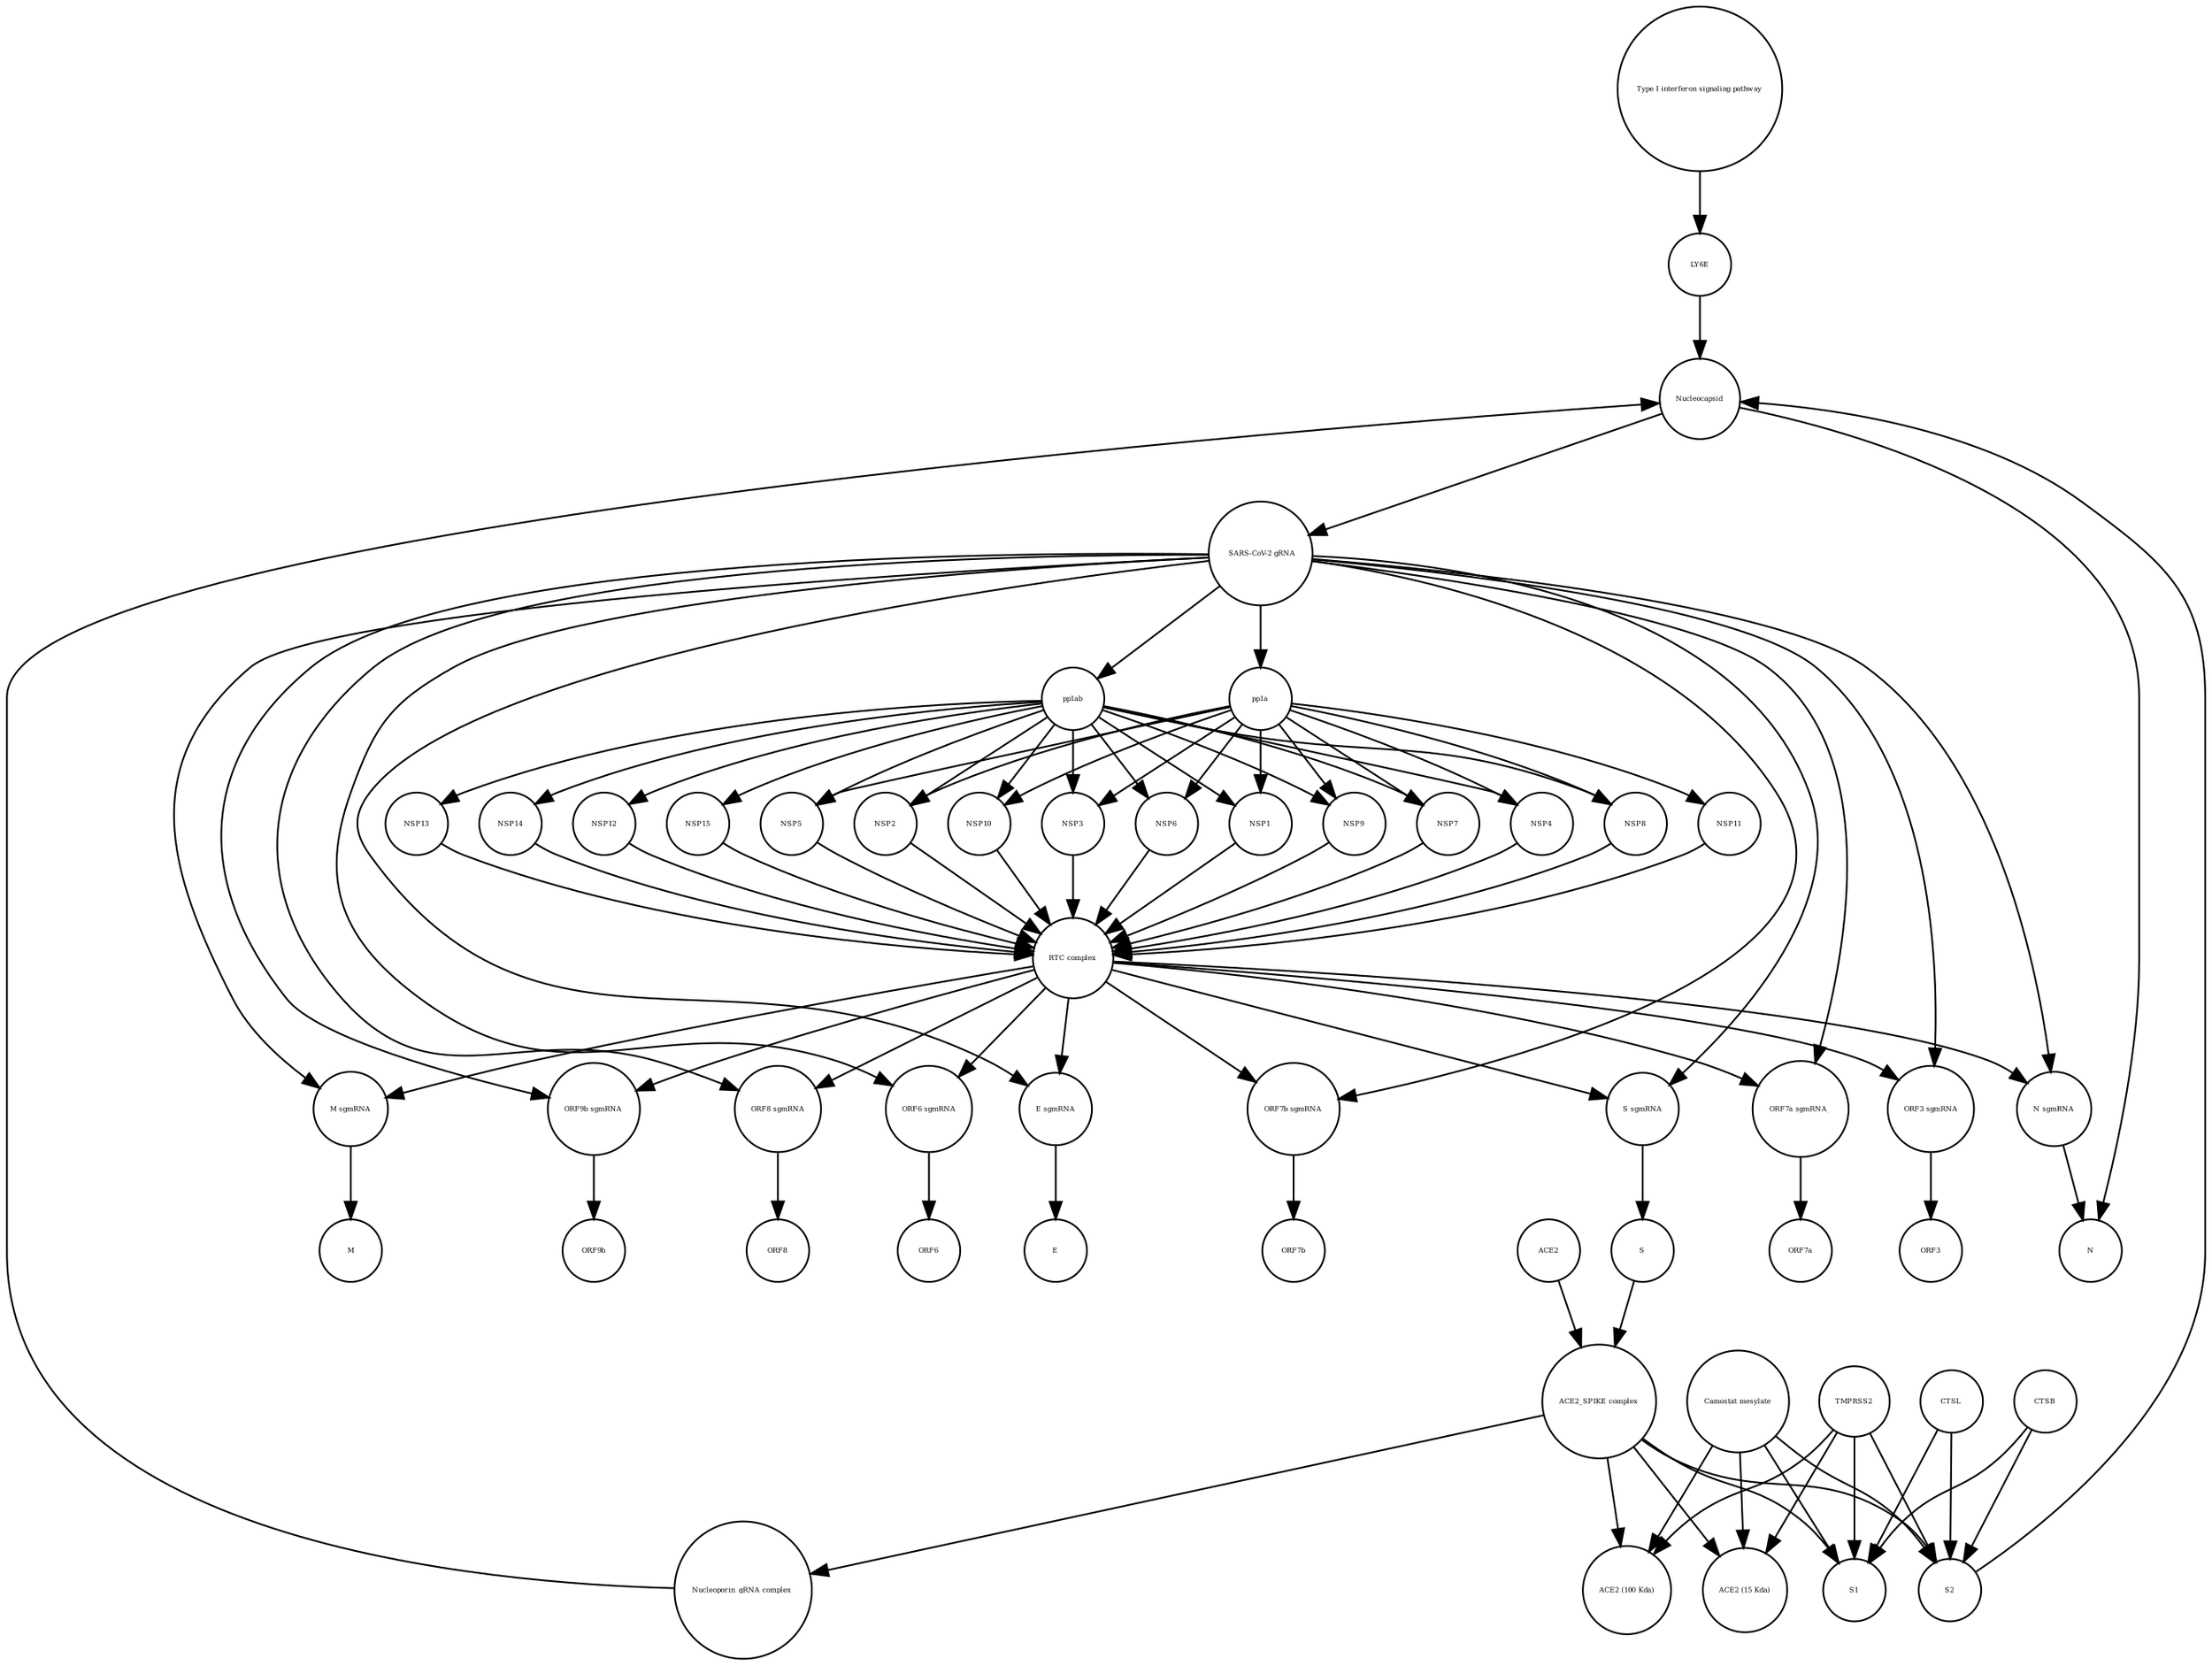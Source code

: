strict digraph  {
"Type I interferon signaling pathway" [annotation="", bipartite=0, cls=phenotype, fontsize=4, label="Type I interferon signaling pathway", shape=circle];
LY6E [annotation="", bipartite=0, cls=macromolecule, fontsize=4, label=LY6E, shape=circle];
NSP12 [annotation="", bipartite=0, cls=macromolecule, fontsize=4, label=NSP12, shape=circle];
NSP10 [annotation="", bipartite=0, cls=macromolecule, fontsize=4, label=NSP10, shape=circle];
"E sgmRNA" [annotation="", bipartite=0, cls="nucleic acid feature", fontsize=4, label="E sgmRNA", shape=circle];
ORF3 [annotation="", bipartite=0, cls=macromolecule, fontsize=4, label=ORF3, shape=circle];
ORF7b [annotation="", bipartite=0, cls=macromolecule, fontsize=4, label=ORF7b, shape=circle];
NSP3 [annotation="", bipartite=0, cls=macromolecule, fontsize=4, label=NSP3, shape=circle];
NSP6 [annotation="", bipartite=0, cls=macromolecule, fontsize=4, label=NSP6, shape=circle];
pp1ab [annotation="", bipartite=0, cls=macromolecule, fontsize=4, label=pp1ab, shape=circle];
NSP1 [annotation="", bipartite=0, cls=macromolecule, fontsize=4, label=NSP1, shape=circle];
"Nucleoporin_gRNA complex " [annotation="", bipartite=0, cls=complex, fontsize=4, label="Nucleoporin_gRNA complex ", shape=circle];
M [annotation="", bipartite=0, cls=macromolecule, fontsize=4, label=M, shape=circle];
"ORF7b sgmRNA" [annotation="", bipartite=0, cls="nucleic acid feature", fontsize=4, label="ORF7b sgmRNA", shape=circle];
"ORF7a sgmRNA_" [annotation="", bipartite=0, cls="nucleic acid feature", fontsize=4, label="ORF7a sgmRNA_", shape=circle];
ACE2 [annotation="", bipartite=0, cls=macromolecule, fontsize=4, label=ACE2, shape=circle];
"ORF3 sgmRNA" [annotation="", bipartite=0, cls="nucleic acid feature", fontsize=4, label="ORF3 sgmRNA", shape=circle];
ORF8 [annotation="", bipartite=0, cls=macromolecule, fontsize=4, label=ORF8, shape=circle];
"ACE2 (15 Kda)" [annotation="", bipartite=0, cls=macromolecule, fontsize=4, label="ACE2 (15 Kda)", shape=circle];
NSP9 [annotation="", bipartite=0, cls=macromolecule, fontsize=4, label=NSP9, shape=circle];
"M sgmRNA" [annotation="", bipartite=0, cls="nucleic acid feature", fontsize=4, label="M sgmRNA", shape=circle];
CTSB [annotation="", bipartite=0, cls=macromolecule, fontsize=4, label=CTSB, shape=circle];
NSP7 [annotation="", bipartite=0, cls=macromolecule, fontsize=4, label=NSP7, shape=circle];
"ORF9b sgmRNA" [annotation="", bipartite=0, cls="nucleic acid feature", fontsize=4, label="ORF9b sgmRNA", shape=circle];
NSP15 [annotation="", bipartite=0, cls=macromolecule, fontsize=4, label=NSP15, shape=circle];
NSP4 [annotation="", bipartite=0, cls=macromolecule, fontsize=4, label=NSP4, shape=circle];
pp1a [annotation="", bipartite=0, cls=macromolecule, fontsize=4, label=pp1a, shape=circle];
ORF7a [annotation="", bipartite=0, cls=macromolecule, fontsize=4, label=ORF7a, shape=circle];
" SARS-CoV-2 gRNA" [annotation="", bipartite=0, cls="nucleic acid feature", fontsize=4, label=" SARS-CoV-2 gRNA", shape=circle];
NSP8 [annotation="", bipartite=0, cls=macromolecule, fontsize=4, label=NSP8, shape=circle];
NSP11 [annotation="", bipartite=0, cls=macromolecule, fontsize=4, label=NSP11, shape=circle];
S [annotation="", bipartite=0, cls=macromolecule, fontsize=4, label=S, shape=circle];
TMPRSS2 [annotation="", bipartite=0, cls=macromolecule, fontsize=4, label=TMPRSS2, shape=circle];
NSP13 [annotation="", bipartite=0, cls=macromolecule, fontsize=4, label=NSP13, shape=circle];
"ACE2_SPIKE complex" [annotation="", bipartite=0, cls=complex, fontsize=4, label="ACE2_SPIKE complex", shape=circle];
"ORF8 sgmRNA" [annotation="", bipartite=0, cls="nucleic acid feature", fontsize=4, label="ORF8 sgmRNA", shape=circle];
ORF6 [annotation="", bipartite=0, cls=macromolecule, fontsize=4, label=ORF6, shape=circle];
"Camostat mesylate" [annotation="urn_miriam_pubchem.compound_2536", bipartite=0, cls="simple chemical", fontsize=4, label="Camostat mesylate", shape=circle];
NSP5 [annotation="", bipartite=0, cls=macromolecule, fontsize=4, label=NSP5, shape=circle];
"S sgmRNA" [annotation="", bipartite=0, cls="nucleic acid feature", fontsize=4, label="S sgmRNA", shape=circle];
S2 [annotation="", bipartite=0, cls=macromolecule, fontsize=4, label=S2, shape=circle];
Nucleocapsid [annotation="", bipartite=0, cls=complex, fontsize=4, label=Nucleocapsid, shape=circle];
CTSL [annotation="", bipartite=0, cls=macromolecule, fontsize=4, label=CTSL, shape=circle];
NSP2 [annotation="", bipartite=0, cls=macromolecule, fontsize=4, label=NSP2, shape=circle];
"ACE2 (100 Kda)" [annotation="", bipartite=0, cls=macromolecule, fontsize=4, label="ACE2 (100 Kda)", shape=circle];
NSP14 [annotation="", bipartite=0, cls=macromolecule, fontsize=4, label=NSP14, shape=circle];
S1 [annotation="", bipartite=0, cls=macromolecule, fontsize=4, label=S1, shape=circle];
"RTC complex" [annotation="", bipartite=0, cls=complex, fontsize=4, label="RTC complex", shape=circle];
"N sgmRNA" [annotation="", bipartite=0, cls="nucleic acid feature", fontsize=4, label="N sgmRNA", shape=circle];
N [annotation="", bipartite=0, cls=macromolecule, fontsize=4, label=N, shape=circle];
"ORF6 sgmRNA" [annotation="", bipartite=0, cls="nucleic acid feature", fontsize=4, label="ORF6 sgmRNA", shape=circle];
E [annotation="", bipartite=0, cls=macromolecule, fontsize=4, label=E, shape=circle];
ORF9b [annotation="", bipartite=0, cls=macromolecule, fontsize=4, label=ORF9b, shape=circle];
"Type I interferon signaling pathway" -> LY6E  [annotation="", interaction_type=stimulation];
LY6E -> Nucleocapsid  [annotation="urn_miriam_doi_10.1101%2F2020.03.05.979260|urn_miriam_doi_10.1101%2F2020.04.02.021469", interaction_type=inhibition];
NSP12 -> "RTC complex"  [annotation="", interaction_type=production];
NSP10 -> "RTC complex"  [annotation="", interaction_type=production];
"E sgmRNA" -> E  [annotation="", interaction_type=production];
NSP3 -> "RTC complex"  [annotation="", interaction_type=production];
NSP6 -> "RTC complex"  [annotation="", interaction_type=production];
pp1ab -> NSP8  [annotation=urn_miriam_pubmed_31226023, interaction_type=catalysis];
pp1ab -> NSP12  [annotation=urn_miriam_pubmed_31226023, interaction_type=catalysis];
pp1ab -> NSP2  [annotation=urn_miriam_pubmed_31226023, interaction_type=catalysis];
pp1ab -> NSP10  [annotation=urn_miriam_pubmed_31226023, interaction_type=catalysis];
pp1ab -> NSP13  [annotation=urn_miriam_pubmed_31226023, interaction_type=catalysis];
pp1ab -> NSP9  [annotation=urn_miriam_pubmed_31226023, interaction_type=catalysis];
pp1ab -> NSP14  [annotation=urn_miriam_pubmed_31226023, interaction_type=catalysis];
pp1ab -> NSP7  [annotation=urn_miriam_pubmed_31226023, interaction_type=catalysis];
pp1ab -> NSP3  [annotation=urn_miriam_pubmed_31226023, interaction_type=catalysis];
pp1ab -> NSP6  [annotation=urn_miriam_pubmed_31226023, interaction_type=catalysis];
pp1ab -> NSP15  [annotation=urn_miriam_pubmed_31226023, interaction_type=catalysis];
pp1ab -> NSP1  [annotation=urn_miriam_pubmed_31226023, interaction_type=catalysis];
pp1ab -> NSP4  [annotation=urn_miriam_pubmed_31226023, interaction_type=catalysis];
pp1ab -> NSP5  [annotation=urn_miriam_pubmed_31226023, interaction_type=catalysis];
NSP1 -> "RTC complex"  [annotation="", interaction_type=production];
"Nucleoporin_gRNA complex " -> Nucleocapsid  [annotation="", interaction_type=production];
"ORF7b sgmRNA" -> ORF7b  [annotation="", interaction_type=production];
"ORF7a sgmRNA_" -> ORF7a  [annotation="", interaction_type=production];
ACE2 -> "ACE2_SPIKE complex"  [annotation="", interaction_type=production];
"ORF3 sgmRNA" -> ORF3  [annotation="", interaction_type=production];
NSP9 -> "RTC complex"  [annotation="", interaction_type=production];
"M sgmRNA" -> M  [annotation="", interaction_type=production];
CTSB -> S2  [annotation=urn_miriam_pubmed_32142651, interaction_type=catalysis];
CTSB -> S1  [annotation=urn_miriam_pubmed_32142651, interaction_type=catalysis];
NSP7 -> "RTC complex"  [annotation="", interaction_type=production];
"ORF9b sgmRNA" -> ORF9b  [annotation="", interaction_type=production];
NSP15 -> "RTC complex"  [annotation="", interaction_type=production];
NSP4 -> "RTC complex"  [annotation="", interaction_type=production];
pp1a -> NSP8  [annotation=urn_miriam_pubmed_31226023, interaction_type=catalysis];
pp1a -> NSP2  [annotation=urn_miriam_pubmed_31226023, interaction_type=catalysis];
pp1a -> NSP10  [annotation=urn_miriam_pubmed_31226023, interaction_type=catalysis];
pp1a -> NSP11  [annotation=urn_miriam_pubmed_31226023, interaction_type=catalysis];
pp1a -> NSP9  [annotation=urn_miriam_pubmed_31226023, interaction_type=catalysis];
pp1a -> NSP7  [annotation=urn_miriam_pubmed_31226023, interaction_type=catalysis];
pp1a -> NSP3  [annotation=urn_miriam_pubmed_31226023, interaction_type=catalysis];
pp1a -> NSP6  [annotation=urn_miriam_pubmed_31226023, interaction_type=catalysis];
pp1a -> NSP1  [annotation=urn_miriam_pubmed_31226023, interaction_type=catalysis];
pp1a -> NSP4  [annotation=urn_miriam_pubmed_31226023, interaction_type=catalysis];
pp1a -> NSP5  [annotation=urn_miriam_pubmed_31226023, interaction_type=catalysis];
" SARS-CoV-2 gRNA" -> "S sgmRNA"  [annotation="", interaction_type=production];
" SARS-CoV-2 gRNA" -> "ORF7b sgmRNA"  [annotation="", interaction_type=production];
" SARS-CoV-2 gRNA" -> "ORF7a sgmRNA_"  [annotation="", interaction_type=production];
" SARS-CoV-2 gRNA" -> "ORF3 sgmRNA"  [annotation="", interaction_type=production];
" SARS-CoV-2 gRNA" -> "E sgmRNA"  [annotation="", interaction_type=production];
" SARS-CoV-2 gRNA" -> "M sgmRNA"  [annotation="", interaction_type=production];
" SARS-CoV-2 gRNA" -> "ORF8 sgmRNA"  [annotation="", interaction_type=production];
" SARS-CoV-2 gRNA" -> "ORF9b sgmRNA"  [annotation="", interaction_type=production];
" SARS-CoV-2 gRNA" -> "N sgmRNA"  [annotation="", interaction_type=production];
" SARS-CoV-2 gRNA" -> "ORF6 sgmRNA"  [annotation="", interaction_type=production];
" SARS-CoV-2 gRNA" -> pp1ab  [annotation="", interaction_type=production];
" SARS-CoV-2 gRNA" -> pp1a  [annotation="", interaction_type=production];
NSP8 -> "RTC complex"  [annotation="", interaction_type=production];
NSP11 -> "RTC complex"  [annotation="", interaction_type=production];
S -> "ACE2_SPIKE complex"  [annotation="", interaction_type=production];
TMPRSS2 -> "ACE2 (15 Kda)"  [annotation="urn_miriam_pubmed_32142651|urn_miriam_pubmed_32094589|urn_miriam_pubmed_24227843", interaction_type=catalysis];
TMPRSS2 -> S2  [annotation="urn_miriam_pubmed_32142651|urn_miriam_pubmed_32094589|urn_miriam_pubmed_24227843", interaction_type=catalysis];
TMPRSS2 -> S1  [annotation="urn_miriam_pubmed_32142651|urn_miriam_pubmed_32094589|urn_miriam_pubmed_24227843", interaction_type=catalysis];
TMPRSS2 -> "ACE2 (100 Kda)"  [annotation="urn_miriam_pubmed_32142651|urn_miriam_pubmed_32094589|urn_miriam_pubmed_24227843", interaction_type=catalysis];
NSP13 -> "RTC complex"  [annotation="", interaction_type=production];
"ACE2_SPIKE complex" -> S2  [annotation="", interaction_type=production];
"ACE2_SPIKE complex" -> "ACE2 (15 Kda)"  [annotation="", interaction_type=production];
"ACE2_SPIKE complex" -> "ACE2 (100 Kda)"  [annotation="", interaction_type=production];
"ACE2_SPIKE complex" -> S1  [annotation="", interaction_type=production];
"ACE2_SPIKE complex" -> "Nucleoporin_gRNA complex "  [annotation="urn_miriam_pubmed_32142651|urn_miriam_pubmed_32094589", interaction_type=stimulation];
"ORF8 sgmRNA" -> ORF8  [annotation="", interaction_type=production];
"Camostat mesylate" -> "ACE2 (15 Kda)"  [annotation="urn_miriam_pubmed_32142651|urn_miriam_pubmed_32094589|urn_miriam_pubmed_24227843", interaction_type=inhibition];
"Camostat mesylate" -> S2  [annotation="urn_miriam_pubmed_32142651|urn_miriam_pubmed_32094589|urn_miriam_pubmed_24227843", interaction_type=inhibition];
"Camostat mesylate" -> S1  [annotation="urn_miriam_pubmed_32142651|urn_miriam_pubmed_32094589|urn_miriam_pubmed_24227843", interaction_type=inhibition];
"Camostat mesylate" -> "ACE2 (100 Kda)"  [annotation="urn_miriam_pubmed_32142651|urn_miriam_pubmed_32094589|urn_miriam_pubmed_24227843", interaction_type=inhibition];
NSP5 -> "RTC complex"  [annotation="", interaction_type=production];
"S sgmRNA" -> S  [annotation="", interaction_type=production];
S2 -> Nucleocapsid  [annotation="urn_miriam_doi_10.1101%2F2020.03.05.979260|urn_miriam_doi_10.1101%2F2020.04.02.021469", interaction_type=stimulation];
Nucleocapsid -> N  [annotation="", interaction_type=production];
Nucleocapsid -> " SARS-CoV-2 gRNA"  [annotation="", interaction_type=production];
CTSL -> S2  [annotation=urn_miriam_pubmed_32142651, interaction_type=catalysis];
CTSL -> S1  [annotation=urn_miriam_pubmed_32142651, interaction_type=catalysis];
NSP2 -> "RTC complex"  [annotation="", interaction_type=production];
NSP14 -> "RTC complex"  [annotation="", interaction_type=production];
"RTC complex" -> "S sgmRNA"  [annotation=urn_miriam_pubmed_31226023, interaction_type="necessary stimulation"];
"RTC complex" -> "ORF7b sgmRNA"  [annotation=urn_miriam_pubmed_31226023, interaction_type="necessary stimulation"];
"RTC complex" -> "ORF7a sgmRNA_"  [annotation=urn_miriam_pubmed_31226023, interaction_type="necessary stimulation"];
"RTC complex" -> "ORF3 sgmRNA"  [annotation=urn_miriam_pubmed_31226023, interaction_type="necessary stimulation"];
"RTC complex" -> "E sgmRNA"  [annotation=urn_miriam_pubmed_31226023, interaction_type="necessary stimulation"];
"RTC complex" -> "M sgmRNA"  [annotation=urn_miriam_pubmed_31226023, interaction_type="necessary stimulation"];
"RTC complex" -> "ORF8 sgmRNA"  [annotation=urn_miriam_pubmed_31226023, interaction_type="necessary stimulation"];
"RTC complex" -> "ORF9b sgmRNA"  [annotation=urn_miriam_pubmed_31226023, interaction_type="necessary stimulation"];
"RTC complex" -> "N sgmRNA"  [annotation=urn_miriam_pubmed_31226023, interaction_type="necessary stimulation"];
"RTC complex" -> "ORF6 sgmRNA"  [annotation=urn_miriam_pubmed_31226023, interaction_type="necessary stimulation"];
"N sgmRNA" -> N  [annotation="", interaction_type=production];
"ORF6 sgmRNA" -> ORF6  [annotation="", interaction_type=production];
}

